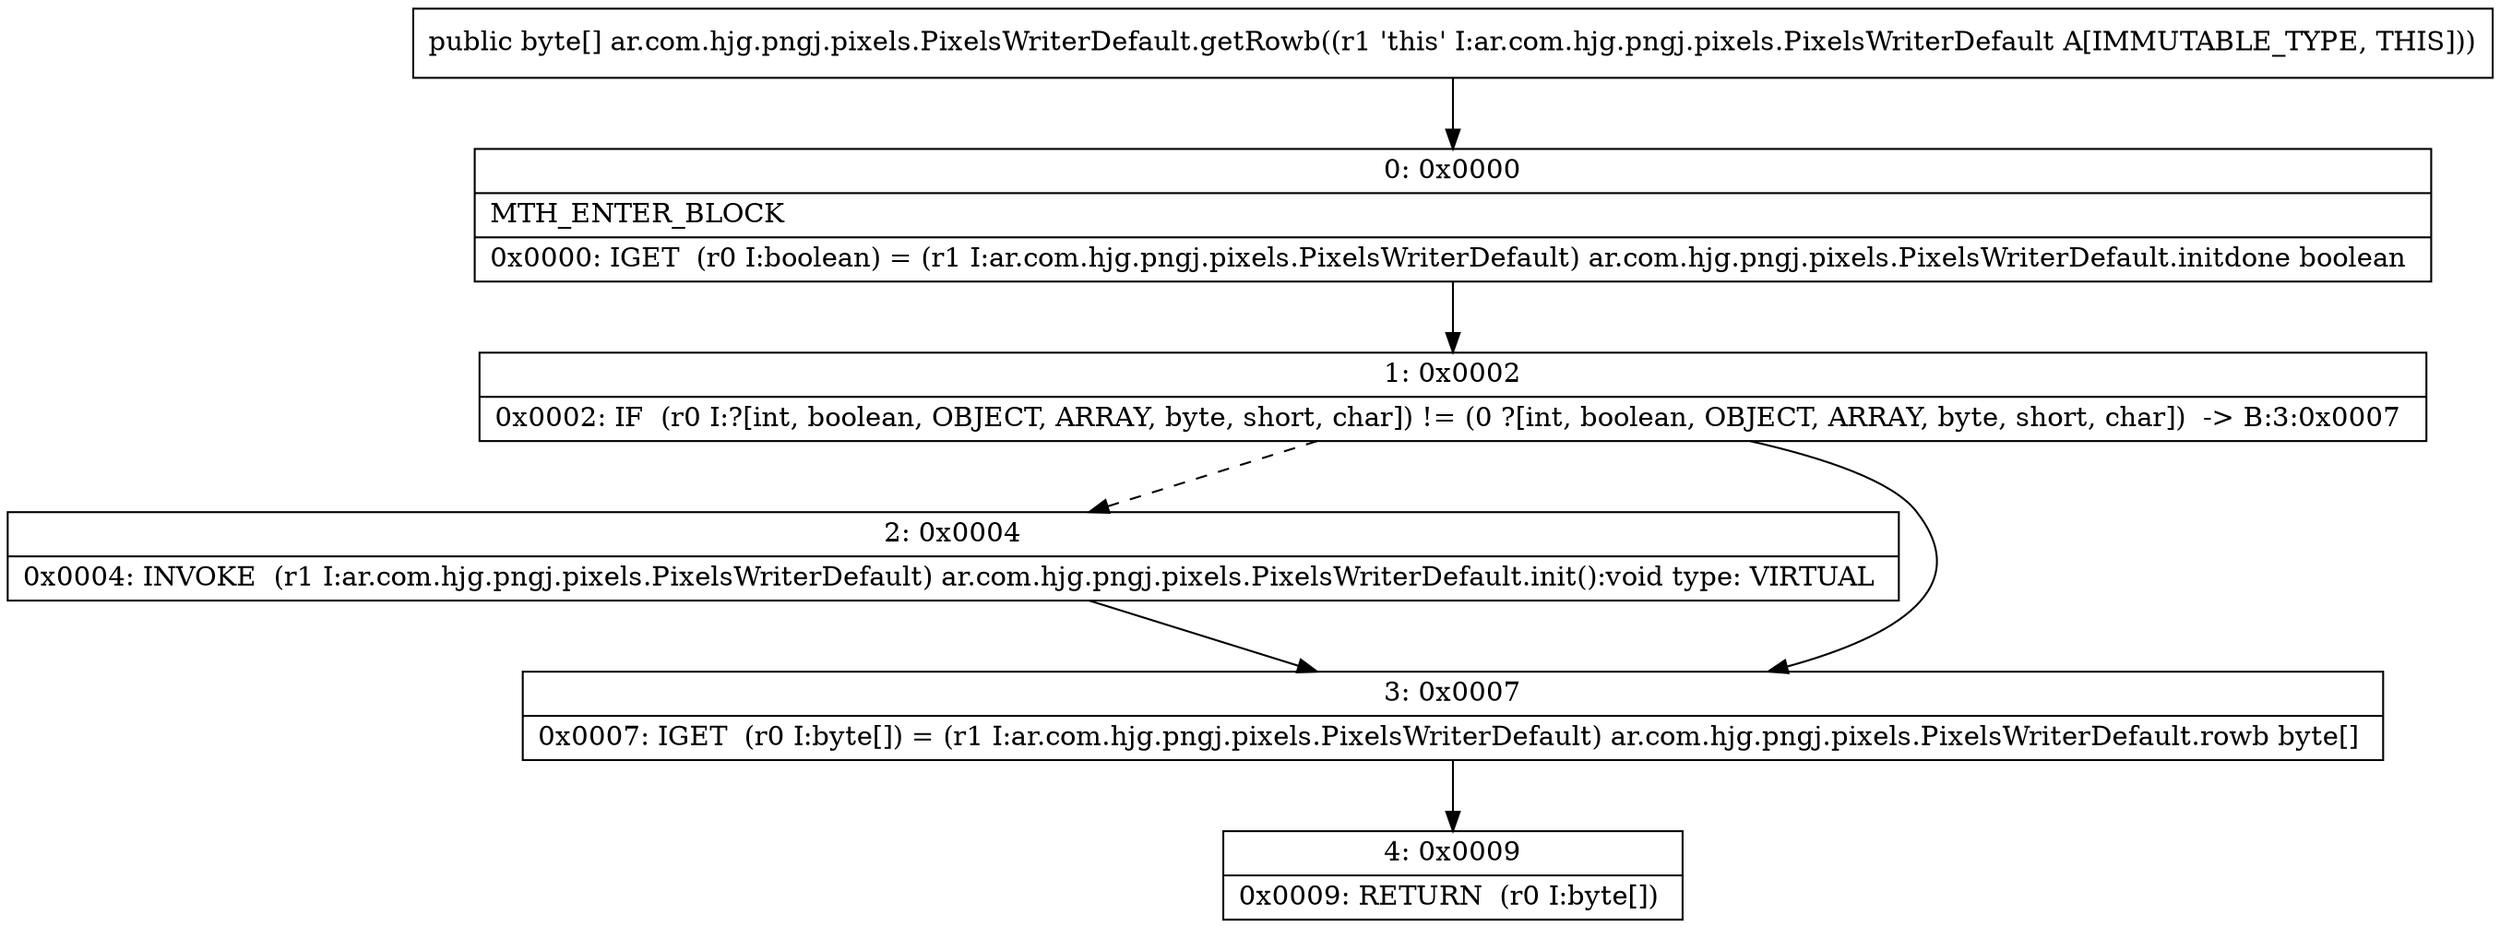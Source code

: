digraph "CFG forar.com.hjg.pngj.pixels.PixelsWriterDefault.getRowb()[B" {
Node_0 [shape=record,label="{0\:\ 0x0000|MTH_ENTER_BLOCK\l|0x0000: IGET  (r0 I:boolean) = (r1 I:ar.com.hjg.pngj.pixels.PixelsWriterDefault) ar.com.hjg.pngj.pixels.PixelsWriterDefault.initdone boolean \l}"];
Node_1 [shape=record,label="{1\:\ 0x0002|0x0002: IF  (r0 I:?[int, boolean, OBJECT, ARRAY, byte, short, char]) != (0 ?[int, boolean, OBJECT, ARRAY, byte, short, char])  \-\> B:3:0x0007 \l}"];
Node_2 [shape=record,label="{2\:\ 0x0004|0x0004: INVOKE  (r1 I:ar.com.hjg.pngj.pixels.PixelsWriterDefault) ar.com.hjg.pngj.pixels.PixelsWriterDefault.init():void type: VIRTUAL \l}"];
Node_3 [shape=record,label="{3\:\ 0x0007|0x0007: IGET  (r0 I:byte[]) = (r1 I:ar.com.hjg.pngj.pixels.PixelsWriterDefault) ar.com.hjg.pngj.pixels.PixelsWriterDefault.rowb byte[] \l}"];
Node_4 [shape=record,label="{4\:\ 0x0009|0x0009: RETURN  (r0 I:byte[]) \l}"];
MethodNode[shape=record,label="{public byte[] ar.com.hjg.pngj.pixels.PixelsWriterDefault.getRowb((r1 'this' I:ar.com.hjg.pngj.pixels.PixelsWriterDefault A[IMMUTABLE_TYPE, THIS])) }"];
MethodNode -> Node_0;
Node_0 -> Node_1;
Node_1 -> Node_2[style=dashed];
Node_1 -> Node_3;
Node_2 -> Node_3;
Node_3 -> Node_4;
}

